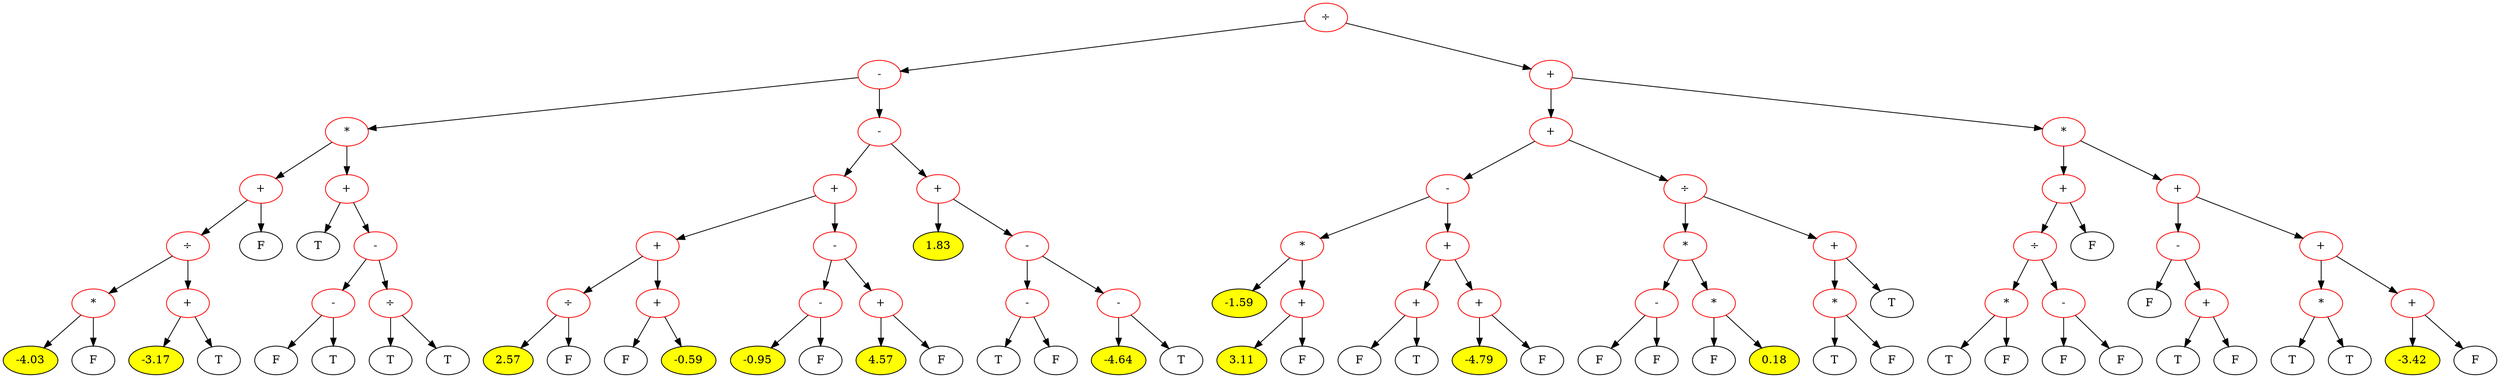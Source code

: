 digraph {
node0[label=" ÷ ",color="red"];
node0 -> node1;
node1[label=" - ",color="red"];
node1 -> node2;
node2[label=" * ",color="red"];
node2 -> node3;
node3[label=" + ",color="red"];
node3 -> node4;
node4[label=" ÷ ",color="red"];
node4 -> node5;
node5[label=" * ",color="red"];
node5 -> node6;
node6[label="-4.03",style="filled",fillcolor="yellow"];
node5 -> node7;
node7[label="F"];
node4 -> node8;
node8[label=" + ",color="red"];
node8 -> node9;
node9[label="-3.17",style="filled",fillcolor="yellow"];
node8 -> node10;
node10[label="T"];
node3 -> node11;
node11[label="F"];
node2 -> node12;
node12[label=" + ",color="red"];
node12 -> node13;
node13[label="T"];
node12 -> node14;
node14[label=" - ",color="red"];
node14 -> node15;
node15[label=" - ",color="red"];
node15 -> node16;
node16[label="F"];
node15 -> node17;
node17[label="T"];
node14 -> node18;
node18[label=" ÷ ",color="red"];
node18 -> node19;
node19[label="T"];
node18 -> node20;
node20[label="T"];
node1 -> node21;
node21[label=" - ",color="red"];
node21 -> node22;
node22[label=" + ",color="red"];
node22 -> node23;
node23[label=" + ",color="red"];
node23 -> node24;
node24[label=" ÷ ",color="red"];
node24 -> node25;
node25[label="2.57",style="filled",fillcolor="yellow"];
node24 -> node26;
node26[label="F"];
node23 -> node27;
node27[label=" + ",color="red"];
node27 -> node28;
node28[label="F"];
node27 -> node29;
node29[label="-0.59",style="filled",fillcolor="yellow"];
node22 -> node30;
node30[label=" - ",color="red"];
node30 -> node31;
node31[label=" - ",color="red"];
node31 -> node32;
node32[label="-0.95",style="filled",fillcolor="yellow"];
node31 -> node33;
node33[label="F"];
node30 -> node34;
node34[label=" + ",color="red"];
node34 -> node35;
node35[label="4.57",style="filled",fillcolor="yellow"];
node34 -> node36;
node36[label="F"];
node21 -> node37;
node37[label=" + ",color="red"];
node37 -> node38;
node38[label="1.83",style="filled",fillcolor="yellow"];
node37 -> node39;
node39[label=" - ",color="red"];
node39 -> node40;
node40[label=" - ",color="red"];
node40 -> node41;
node41[label="T"];
node40 -> node42;
node42[label="F"];
node39 -> node43;
node43[label=" - ",color="red"];
node43 -> node44;
node44[label="-4.64",style="filled",fillcolor="yellow"];
node43 -> node45;
node45[label="T"];
node0 -> node46;
node46[label=" + ",color="red"];
node46 -> node47;
node47[label=" + ",color="red"];
node47 -> node48;
node48[label=" - ",color="red"];
node48 -> node49;
node49[label=" * ",color="red"];
node49 -> node50;
node50[label="-1.59",style="filled",fillcolor="yellow"];
node49 -> node51;
node51[label=" + ",color="red"];
node51 -> node52;
node52[label="3.11",style="filled",fillcolor="yellow"];
node51 -> node53;
node53[label="F"];
node48 -> node54;
node54[label=" + ",color="red"];
node54 -> node55;
node55[label=" + ",color="red"];
node55 -> node56;
node56[label="F"];
node55 -> node57;
node57[label="T"];
node54 -> node58;
node58[label=" + ",color="red"];
node58 -> node59;
node59[label="-4.79",style="filled",fillcolor="yellow"];
node58 -> node60;
node60[label="F"];
node47 -> node61;
node61[label=" ÷ ",color="red"];
node61 -> node62;
node62[label=" * ",color="red"];
node62 -> node63;
node63[label=" - ",color="red"];
node63 -> node64;
node64[label="F"];
node63 -> node65;
node65[label="F"];
node62 -> node66;
node66[label=" * ",color="red"];
node66 -> node67;
node67[label="F"];
node66 -> node68;
node68[label="0.18",style="filled",fillcolor="yellow"];
node61 -> node69;
node69[label=" + ",color="red"];
node69 -> node70;
node70[label=" * ",color="red"];
node70 -> node71;
node71[label="T"];
node70 -> node72;
node72[label="F"];
node69 -> node73;
node73[label="T"];
node46 -> node74;
node74[label=" * ",color="red"];
node74 -> node75;
node75[label=" + ",color="red"];
node75 -> node76;
node76[label=" ÷ ",color="red"];
node76 -> node77;
node77[label=" * ",color="red"];
node77 -> node78;
node78[label="T"];
node77 -> node79;
node79[label="F"];
node76 -> node80;
node80[label=" - ",color="red"];
node80 -> node81;
node81[label="F"];
node80 -> node82;
node82[label="F"];
node75 -> node83;
node83[label="F"];
node74 -> node84;
node84[label=" + ",color="red"];
node84 -> node85;
node85[label=" - ",color="red"];
node85 -> node86;
node86[label="F"];
node85 -> node87;
node87[label=" + ",color="red"];
node87 -> node88;
node88[label="T"];
node87 -> node89;
node89[label="F"];
node84 -> node90;
node90[label=" + ",color="red"];
node90 -> node91;
node91[label=" * ",color="red"];
node91 -> node92;
node92[label="T"];
node91 -> node93;
node93[label="T"];
node90 -> node94;
node94[label=" + ",color="red"];
node94 -> node95;
node95[label="-3.42",style="filled",fillcolor="yellow"];
node94 -> node96;
node96[label="F"];
}
